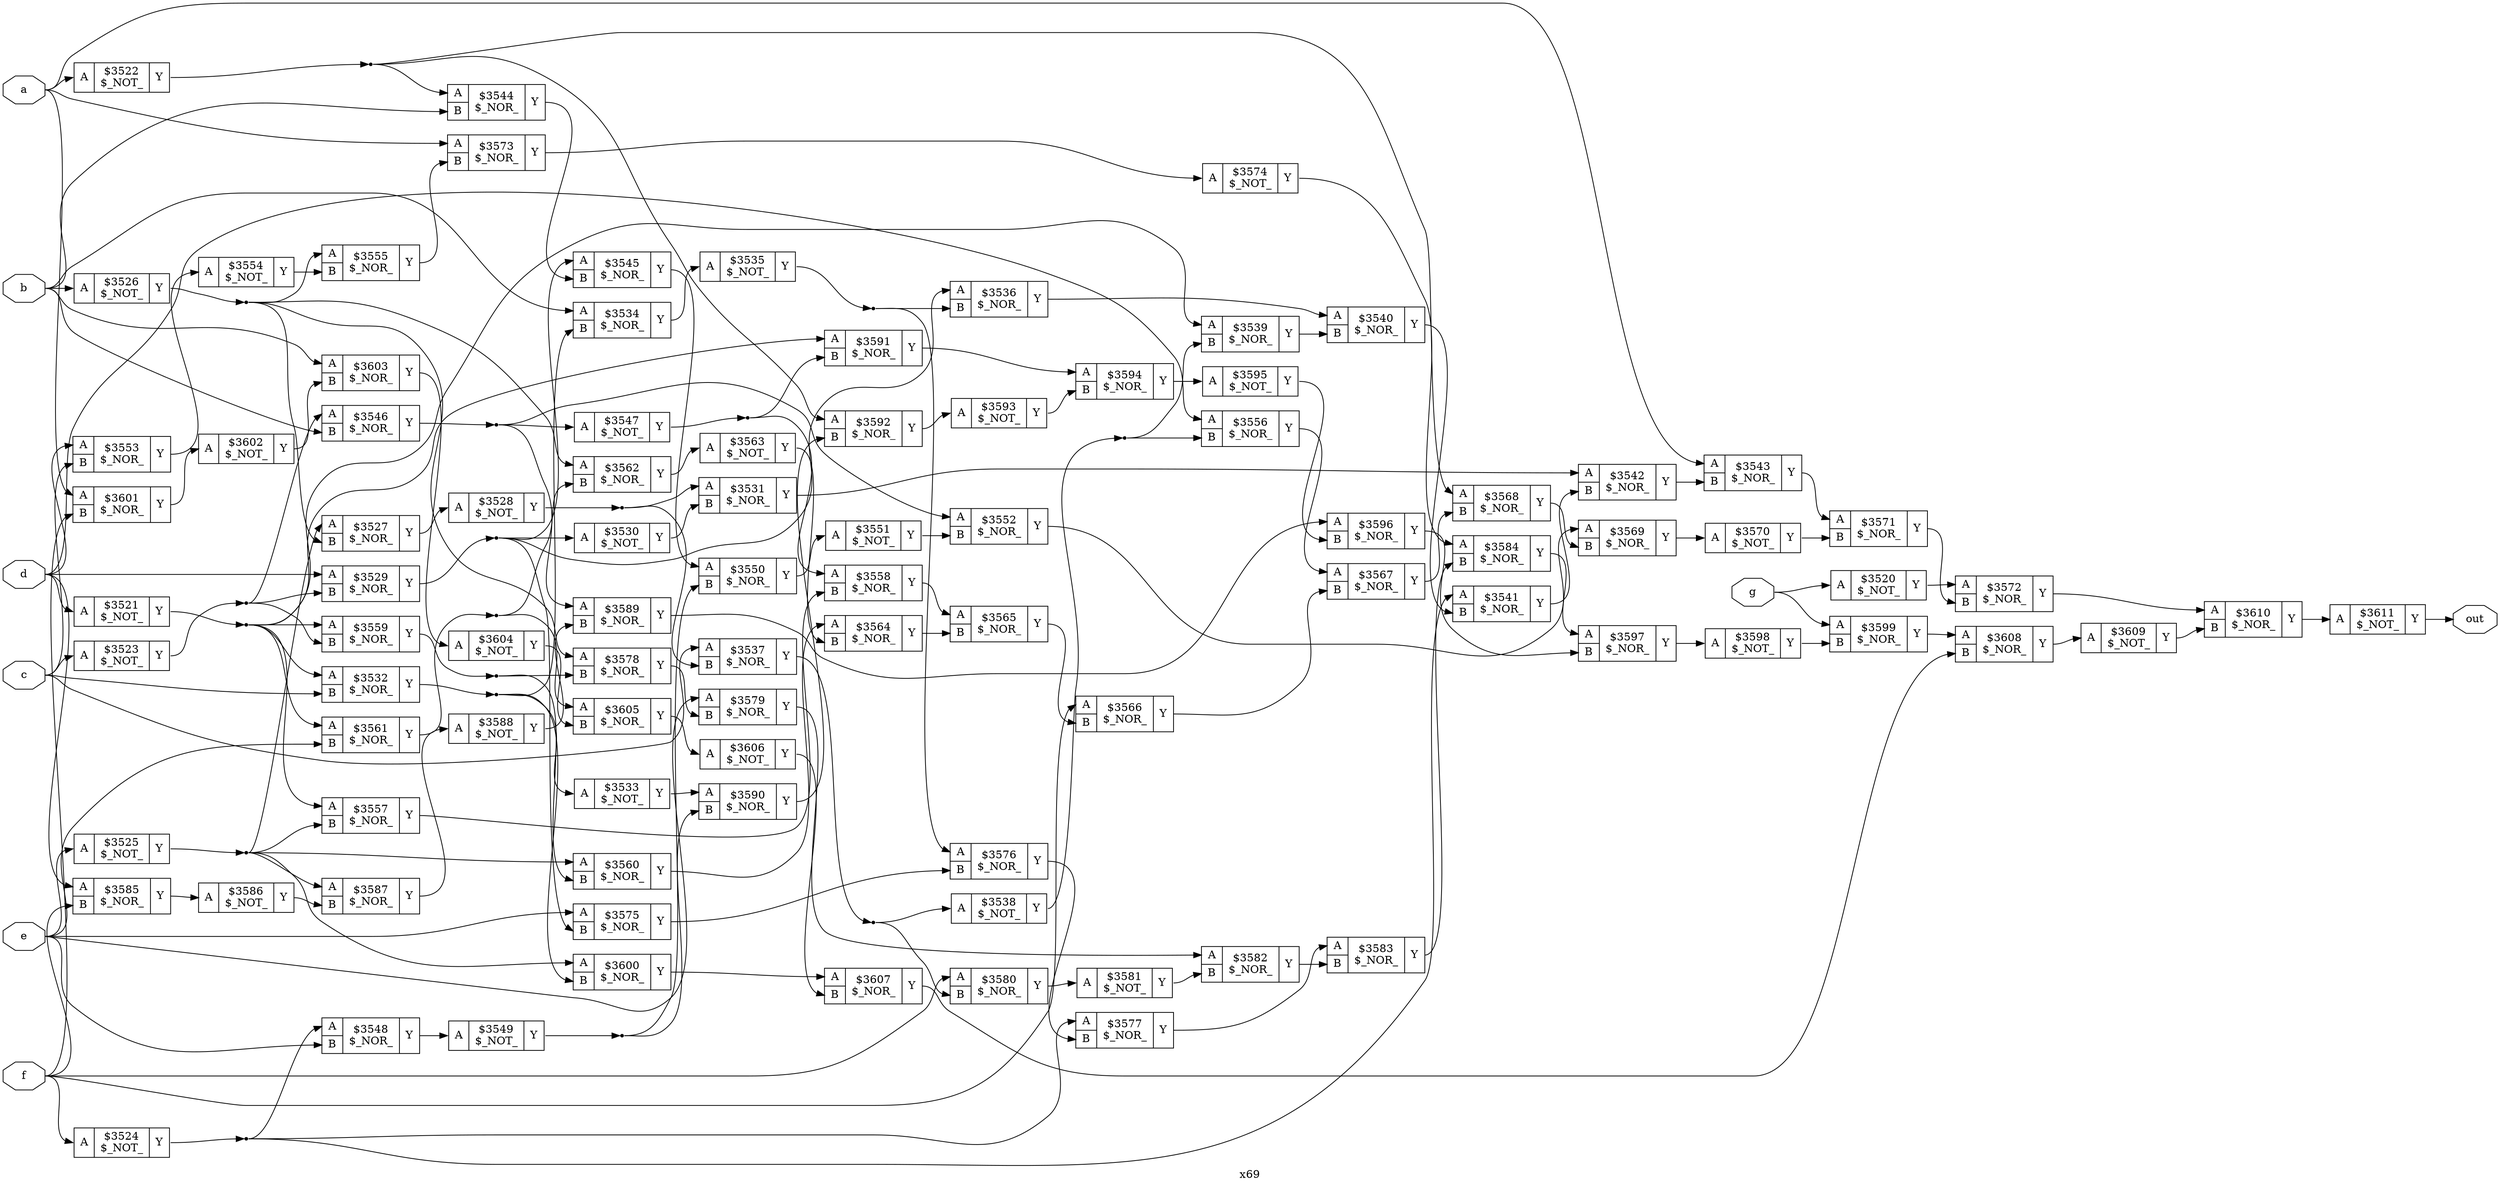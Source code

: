 digraph "x69" {
label="x69";
rankdir="LR";
remincross=true;
n92 [ shape=octagon, label="a", color="black", fontcolor="black" ];
n93 [ shape=octagon, label="b", color="black", fontcolor="black" ];
n94 [ shape=octagon, label="c", color="black", fontcolor="black" ];
n95 [ shape=octagon, label="d", color="black", fontcolor="black" ];
n96 [ shape=octagon, label="e", color="black", fontcolor="black" ];
n97 [ shape=octagon, label="f", color="black", fontcolor="black" ];
n98 [ shape=octagon, label="g", color="black", fontcolor="black" ];
n99 [ shape=octagon, label="out", color="black", fontcolor="black" ];
c102 [ shape=record, label="{{<p100> A}|$3520\n$_NOT_|{<p101> Y}}" ];
c103 [ shape=record, label="{{<p100> A}|$3521\n$_NOT_|{<p101> Y}}" ];
c104 [ shape=record, label="{{<p100> A}|$3522\n$_NOT_|{<p101> Y}}" ];
c105 [ shape=record, label="{{<p100> A}|$3523\n$_NOT_|{<p101> Y}}" ];
c106 [ shape=record, label="{{<p100> A}|$3524\n$_NOT_|{<p101> Y}}" ];
c107 [ shape=record, label="{{<p100> A}|$3525\n$_NOT_|{<p101> Y}}" ];
c108 [ shape=record, label="{{<p100> A}|$3526\n$_NOT_|{<p101> Y}}" ];
c110 [ shape=record, label="{{<p100> A|<p109> B}|$3527\n$_NOR_|{<p101> Y}}" ];
c111 [ shape=record, label="{{<p100> A}|$3528\n$_NOT_|{<p101> Y}}" ];
c112 [ shape=record, label="{{<p100> A|<p109> B}|$3529\n$_NOR_|{<p101> Y}}" ];
c113 [ shape=record, label="{{<p100> A}|$3530\n$_NOT_|{<p101> Y}}" ];
c114 [ shape=record, label="{{<p100> A|<p109> B}|$3531\n$_NOR_|{<p101> Y}}" ];
c115 [ shape=record, label="{{<p100> A|<p109> B}|$3532\n$_NOR_|{<p101> Y}}" ];
c116 [ shape=record, label="{{<p100> A}|$3533\n$_NOT_|{<p101> Y}}" ];
c117 [ shape=record, label="{{<p100> A|<p109> B}|$3534\n$_NOR_|{<p101> Y}}" ];
c118 [ shape=record, label="{{<p100> A}|$3535\n$_NOT_|{<p101> Y}}" ];
c119 [ shape=record, label="{{<p100> A|<p109> B}|$3536\n$_NOR_|{<p101> Y}}" ];
c120 [ shape=record, label="{{<p100> A|<p109> B}|$3537\n$_NOR_|{<p101> Y}}" ];
c121 [ shape=record, label="{{<p100> A}|$3538\n$_NOT_|{<p101> Y}}" ];
c122 [ shape=record, label="{{<p100> A|<p109> B}|$3539\n$_NOR_|{<p101> Y}}" ];
c123 [ shape=record, label="{{<p100> A|<p109> B}|$3540\n$_NOR_|{<p101> Y}}" ];
c124 [ shape=record, label="{{<p100> A|<p109> B}|$3541\n$_NOR_|{<p101> Y}}" ];
c125 [ shape=record, label="{{<p100> A|<p109> B}|$3542\n$_NOR_|{<p101> Y}}" ];
c126 [ shape=record, label="{{<p100> A|<p109> B}|$3543\n$_NOR_|{<p101> Y}}" ];
c127 [ shape=record, label="{{<p100> A|<p109> B}|$3544\n$_NOR_|{<p101> Y}}" ];
c128 [ shape=record, label="{{<p100> A|<p109> B}|$3545\n$_NOR_|{<p101> Y}}" ];
c129 [ shape=record, label="{{<p100> A|<p109> B}|$3546\n$_NOR_|{<p101> Y}}" ];
c130 [ shape=record, label="{{<p100> A}|$3547\n$_NOT_|{<p101> Y}}" ];
c131 [ shape=record, label="{{<p100> A|<p109> B}|$3548\n$_NOR_|{<p101> Y}}" ];
c132 [ shape=record, label="{{<p100> A}|$3549\n$_NOT_|{<p101> Y}}" ];
c133 [ shape=record, label="{{<p100> A|<p109> B}|$3550\n$_NOR_|{<p101> Y}}" ];
c134 [ shape=record, label="{{<p100> A}|$3551\n$_NOT_|{<p101> Y}}" ];
c135 [ shape=record, label="{{<p100> A|<p109> B}|$3552\n$_NOR_|{<p101> Y}}" ];
c136 [ shape=record, label="{{<p100> A|<p109> B}|$3553\n$_NOR_|{<p101> Y}}" ];
c137 [ shape=record, label="{{<p100> A}|$3554\n$_NOT_|{<p101> Y}}" ];
c138 [ shape=record, label="{{<p100> A|<p109> B}|$3555\n$_NOR_|{<p101> Y}}" ];
c139 [ shape=record, label="{{<p100> A|<p109> B}|$3556\n$_NOR_|{<p101> Y}}" ];
c140 [ shape=record, label="{{<p100> A|<p109> B}|$3557\n$_NOR_|{<p101> Y}}" ];
c141 [ shape=record, label="{{<p100> A|<p109> B}|$3558\n$_NOR_|{<p101> Y}}" ];
c142 [ shape=record, label="{{<p100> A|<p109> B}|$3559\n$_NOR_|{<p101> Y}}" ];
c143 [ shape=record, label="{{<p100> A|<p109> B}|$3560\n$_NOR_|{<p101> Y}}" ];
c144 [ shape=record, label="{{<p100> A|<p109> B}|$3561\n$_NOR_|{<p101> Y}}" ];
c145 [ shape=record, label="{{<p100> A|<p109> B}|$3562\n$_NOR_|{<p101> Y}}" ];
c146 [ shape=record, label="{{<p100> A}|$3563\n$_NOT_|{<p101> Y}}" ];
c147 [ shape=record, label="{{<p100> A|<p109> B}|$3564\n$_NOR_|{<p101> Y}}" ];
c148 [ shape=record, label="{{<p100> A|<p109> B}|$3565\n$_NOR_|{<p101> Y}}" ];
c149 [ shape=record, label="{{<p100> A|<p109> B}|$3566\n$_NOR_|{<p101> Y}}" ];
c150 [ shape=record, label="{{<p100> A|<p109> B}|$3567\n$_NOR_|{<p101> Y}}" ];
c151 [ shape=record, label="{{<p100> A|<p109> B}|$3568\n$_NOR_|{<p101> Y}}" ];
c152 [ shape=record, label="{{<p100> A|<p109> B}|$3569\n$_NOR_|{<p101> Y}}" ];
c153 [ shape=record, label="{{<p100> A}|$3570\n$_NOT_|{<p101> Y}}" ];
c154 [ shape=record, label="{{<p100> A|<p109> B}|$3571\n$_NOR_|{<p101> Y}}" ];
c155 [ shape=record, label="{{<p100> A|<p109> B}|$3572\n$_NOR_|{<p101> Y}}" ];
c156 [ shape=record, label="{{<p100> A|<p109> B}|$3573\n$_NOR_|{<p101> Y}}" ];
c157 [ shape=record, label="{{<p100> A}|$3574\n$_NOT_|{<p101> Y}}" ];
c158 [ shape=record, label="{{<p100> A|<p109> B}|$3575\n$_NOR_|{<p101> Y}}" ];
c159 [ shape=record, label="{{<p100> A|<p109> B}|$3576\n$_NOR_|{<p101> Y}}" ];
c160 [ shape=record, label="{{<p100> A|<p109> B}|$3577\n$_NOR_|{<p101> Y}}" ];
c161 [ shape=record, label="{{<p100> A|<p109> B}|$3578\n$_NOR_|{<p101> Y}}" ];
c162 [ shape=record, label="{{<p100> A|<p109> B}|$3579\n$_NOR_|{<p101> Y}}" ];
c163 [ shape=record, label="{{<p100> A|<p109> B}|$3580\n$_NOR_|{<p101> Y}}" ];
c164 [ shape=record, label="{{<p100> A}|$3581\n$_NOT_|{<p101> Y}}" ];
c165 [ shape=record, label="{{<p100> A|<p109> B}|$3582\n$_NOR_|{<p101> Y}}" ];
c166 [ shape=record, label="{{<p100> A|<p109> B}|$3583\n$_NOR_|{<p101> Y}}" ];
c167 [ shape=record, label="{{<p100> A|<p109> B}|$3584\n$_NOR_|{<p101> Y}}" ];
c168 [ shape=record, label="{{<p100> A|<p109> B}|$3585\n$_NOR_|{<p101> Y}}" ];
c169 [ shape=record, label="{{<p100> A}|$3586\n$_NOT_|{<p101> Y}}" ];
c170 [ shape=record, label="{{<p100> A|<p109> B}|$3587\n$_NOR_|{<p101> Y}}" ];
c171 [ shape=record, label="{{<p100> A}|$3588\n$_NOT_|{<p101> Y}}" ];
c172 [ shape=record, label="{{<p100> A|<p109> B}|$3589\n$_NOR_|{<p101> Y}}" ];
c173 [ shape=record, label="{{<p100> A|<p109> B}|$3590\n$_NOR_|{<p101> Y}}" ];
c174 [ shape=record, label="{{<p100> A|<p109> B}|$3591\n$_NOR_|{<p101> Y}}" ];
c175 [ shape=record, label="{{<p100> A|<p109> B}|$3592\n$_NOR_|{<p101> Y}}" ];
c176 [ shape=record, label="{{<p100> A}|$3593\n$_NOT_|{<p101> Y}}" ];
c177 [ shape=record, label="{{<p100> A|<p109> B}|$3594\n$_NOR_|{<p101> Y}}" ];
c178 [ shape=record, label="{{<p100> A}|$3595\n$_NOT_|{<p101> Y}}" ];
c179 [ shape=record, label="{{<p100> A|<p109> B}|$3596\n$_NOR_|{<p101> Y}}" ];
c180 [ shape=record, label="{{<p100> A|<p109> B}|$3597\n$_NOR_|{<p101> Y}}" ];
c181 [ shape=record, label="{{<p100> A}|$3598\n$_NOT_|{<p101> Y}}" ];
c182 [ shape=record, label="{{<p100> A|<p109> B}|$3599\n$_NOR_|{<p101> Y}}" ];
c183 [ shape=record, label="{{<p100> A|<p109> B}|$3600\n$_NOR_|{<p101> Y}}" ];
c184 [ shape=record, label="{{<p100> A|<p109> B}|$3601\n$_NOR_|{<p101> Y}}" ];
c185 [ shape=record, label="{{<p100> A}|$3602\n$_NOT_|{<p101> Y}}" ];
c186 [ shape=record, label="{{<p100> A|<p109> B}|$3603\n$_NOR_|{<p101> Y}}" ];
c187 [ shape=record, label="{{<p100> A}|$3604\n$_NOT_|{<p101> Y}}" ];
c188 [ shape=record, label="{{<p100> A|<p109> B}|$3605\n$_NOR_|{<p101> Y}}" ];
c189 [ shape=record, label="{{<p100> A}|$3606\n$_NOT_|{<p101> Y}}" ];
c190 [ shape=record, label="{{<p100> A|<p109> B}|$3607\n$_NOR_|{<p101> Y}}" ];
c191 [ shape=record, label="{{<p100> A|<p109> B}|$3608\n$_NOR_|{<p101> Y}}" ];
c192 [ shape=record, label="{{<p100> A}|$3609\n$_NOT_|{<p101> Y}}" ];
c193 [ shape=record, label="{{<p100> A|<p109> B}|$3610\n$_NOR_|{<p101> Y}}" ];
c194 [ shape=record, label="{{<p100> A}|$3611\n$_NOT_|{<p101> Y}}" ];
n1 [ shape=point ];
c103:p101:e -> n1:w [color="black", label=""];
n1:e -> c115:p100:w [color="black", label=""];
n1:e -> c122:p100:w [color="black", label=""];
n1:e -> c140:p100:w [color="black", label=""];
n1:e -> c142:p100:w [color="black", label=""];
n1:e -> c144:p100:w [color="black", label=""];
n1:e -> c174:p100:w [color="black", label=""];
c113:p101:e -> c114:p109:w [color="black", label=""];
c114:p101:e -> c125:p100:w [color="black", label=""];
n12 [ shape=point ];
c115:p101:e -> n12:w [color="black", label=""];
n12:e -> c116:p100:w [color="black", label=""];
n12:e -> c117:p109:w [color="black", label=""];
n12:e -> c183:p109:w [color="black", label=""];
c116:p101:e -> c173:p100:w [color="black", label=""];
c117:p101:e -> c118:p100:w [color="black", label=""];
n15 [ shape=point ];
c118:p101:e -> n15:w [color="black", label=""];
n15:e -> c119:p109:w [color="black", label=""];
n15:e -> c159:p100:w [color="black", label=""];
c119:p101:e -> c123:p100:w [color="black", label=""];
n17 [ shape=point ];
c120:p101:e -> n17:w [color="black", label=""];
n17:e -> c121:p100:w [color="black", label=""];
n17:e -> c163:p109:w [color="black", label=""];
n18 [ shape=point ];
c121:p101:e -> n18:w [color="black", label=""];
n18:e -> c122:p109:w [color="black", label=""];
n18:e -> c139:p109:w [color="black", label=""];
c122:p101:e -> c123:p109:w [color="black", label=""];
n2 [ shape=point ];
c104:p101:e -> n2:w [color="black", label=""];
n2:e -> c127:p100:w [color="black", label=""];
n2:e -> c151:p100:w [color="black", label=""];
n2:e -> c175:p100:w [color="black", label=""];
c123:p101:e -> c124:p109:w [color="black", label=""];
c124:p101:e -> c125:p109:w [color="black", label=""];
c125:p101:e -> c126:p109:w [color="black", label=""];
c126:p101:e -> c154:p100:w [color="black", label=""];
c127:p101:e -> c128:p109:w [color="black", label=""];
c128:p101:e -> c133:p100:w [color="black", label=""];
n26 [ shape=point ];
c129:p101:e -> n26:w [color="black", label=""];
n26:e -> c130:p100:w [color="black", label=""];
n26:e -> c135:p100:w [color="black", label=""];
n26:e -> c172:p100:w [color="black", label=""];
n27 [ shape=point ];
c130:p101:e -> n27:w [color="black", label=""];
n27:e -> c141:p100:w [color="black", label=""];
n27:e -> c174:p109:w [color="black", label=""];
c131:p101:e -> c132:p100:w [color="black", label=""];
n29 [ shape=point ];
c132:p101:e -> n29:w [color="black", label=""];
n29:e -> c133:p109:w [color="black", label=""];
n29:e -> c173:p109:w [color="black", label=""];
n3 [ shape=point ];
c105:p101:e -> n3:w [color="black", label=""];
n3:e -> c112:p109:w [color="black", label=""];
n3:e -> c129:p100:w [color="black", label=""];
n3:e -> c142:p109:w [color="black", label=""];
c133:p101:e -> c134:p100:w [color="black", label=""];
c134:p101:e -> c135:p109:w [color="black", label=""];
c135:p101:e -> c152:p100:w [color="black", label=""];
c136:p101:e -> c137:p100:w [color="black", label=""];
c137:p101:e -> c138:p109:w [color="black", label=""];
c138:p101:e -> c156:p109:w [color="black", label=""];
c139:p101:e -> c150:p100:w [color="black", label=""];
c140:p101:e -> c141:p109:w [color="black", label=""];
c141:p101:e -> c148:p100:w [color="black", label=""];
n39 [ shape=point ];
c142:p101:e -> n39:w [color="black", label=""];
n39:e -> c143:p109:w [color="black", label=""];
n39:e -> c161:p109:w [color="black", label=""];
n4 [ shape=point ];
c106:p101:e -> n4:w [color="black", label=""];
n4:e -> c124:p100:w [color="black", label=""];
n4:e -> c131:p100:w [color="black", label=""];
n4:e -> c160:p100:w [color="black", label=""];
c143:p101:e -> c147:p100:w [color="black", label=""];
n41 [ shape=point ];
c144:p101:e -> n41:w [color="black", label=""];
n41:e -> c145:p109:w [color="black", label=""];
n41:e -> c188:p100:w [color="black", label=""];
c145:p101:e -> c146:p100:w [color="black", label=""];
c146:p101:e -> c147:p109:w [color="black", label=""];
c147:p101:e -> c148:p109:w [color="black", label=""];
c148:p101:e -> c149:p109:w [color="black", label=""];
c149:p101:e -> c150:p109:w [color="black", label=""];
c150:p101:e -> c151:p109:w [color="black", label=""];
c151:p101:e -> c152:p109:w [color="black", label=""];
c152:p101:e -> c153:p100:w [color="black", label=""];
n5 [ shape=point ];
c107:p101:e -> n5:w [color="black", label=""];
n5:e -> c110:p100:w [color="black", label=""];
n5:e -> c140:p109:w [color="black", label=""];
n5:e -> c143:p100:w [color="black", label=""];
n5:e -> c170:p100:w [color="black", label=""];
n5:e -> c183:p100:w [color="black", label=""];
c153:p101:e -> c154:p109:w [color="black", label=""];
c154:p101:e -> c155:p109:w [color="black", label=""];
c155:p101:e -> c193:p100:w [color="black", label=""];
c156:p101:e -> c157:p100:w [color="black", label=""];
c157:p101:e -> c167:p100:w [color="black", label=""];
c158:p101:e -> c159:p109:w [color="black", label=""];
c159:p101:e -> c160:p109:w [color="black", label=""];
c160:p101:e -> c166:p100:w [color="black", label=""];
c161:p101:e -> c162:p109:w [color="black", label=""];
c162:p101:e -> c165:p100:w [color="black", label=""];
n6 [ shape=point ];
c108:p101:e -> n6:w [color="black", label=""];
n6:e -> c110:p109:w [color="black", label=""];
n6:e -> c138:p100:w [color="black", label=""];
n6:e -> c145:p100:w [color="black", label=""];
n6:e -> c161:p100:w [color="black", label=""];
c163:p101:e -> c164:p100:w [color="black", label=""];
c164:p101:e -> c165:p109:w [color="black", label=""];
c165:p101:e -> c166:p109:w [color="black", label=""];
c166:p101:e -> c167:p109:w [color="black", label=""];
c167:p101:e -> c180:p100:w [color="black", label=""];
c168:p101:e -> c169:p100:w [color="black", label=""];
c169:p101:e -> c170:p109:w [color="black", label=""];
c170:p101:e -> c171:p100:w [color="black", label=""];
c171:p101:e -> c172:p109:w [color="black", label=""];
c172:p101:e -> c179:p100:w [color="black", label=""];
c110:p101:e -> c111:p100:w [color="black", label=""];
c173:p101:e -> c175:p109:w [color="black", label=""];
c174:p101:e -> c177:p100:w [color="black", label=""];
c175:p101:e -> c176:p100:w [color="black", label=""];
c176:p101:e -> c177:p109:w [color="black", label=""];
c177:p101:e -> c178:p100:w [color="black", label=""];
c178:p101:e -> c179:p109:w [color="black", label=""];
c179:p101:e -> c180:p109:w [color="black", label=""];
c180:p101:e -> c181:p100:w [color="black", label=""];
c181:p101:e -> c182:p109:w [color="black", label=""];
c182:p101:e -> c191:p100:w [color="black", label=""];
n8 [ shape=point ];
c111:p101:e -> n8:w [color="black", label=""];
n8:e -> c114:p100:w [color="black", label=""];
n8:e -> c120:p109:w [color="black", label=""];
c183:p101:e -> c190:p100:w [color="black", label=""];
c184:p101:e -> c185:p100:w [color="black", label=""];
c185:p101:e -> c186:p109:w [color="black", label=""];
c186:p101:e -> c187:p100:w [color="black", label=""];
c187:p101:e -> c188:p109:w [color="black", label=""];
c188:p101:e -> c189:p100:w [color="black", label=""];
c189:p101:e -> c190:p109:w [color="black", label=""];
c190:p101:e -> c191:p109:w [color="black", label=""];
c191:p101:e -> c192:p100:w [color="black", label=""];
c192:p101:e -> c193:p109:w [color="black", label=""];
n9 [ shape=point ];
c112:p101:e -> n9:w [color="black", label=""];
n9:e -> c113:p100:w [color="black", label=""];
n9:e -> c119:p100:w [color="black", label=""];
n9:e -> c128:p100:w [color="black", label=""];
n9:e -> c158:p109:w [color="black", label=""];
c193:p101:e -> c194:p100:w [color="black", label=""];
c102:p101:e -> c155:p100:w [color="black", label=""];
n92:e -> c104:p100:w [color="black", label=""];
n92:e -> c126:p100:w [color="black", label=""];
n92:e -> c156:p100:w [color="black", label=""];
n92:e -> c184:p100:w [color="black", label=""];
n93:e -> c108:p100:w [color="black", label=""];
n93:e -> c117:p100:w [color="black", label=""];
n93:e -> c127:p109:w [color="black", label=""];
n93:e -> c129:p109:w [color="black", label=""];
n93:e -> c186:p100:w [color="black", label=""];
n94:e -> c105:p100:w [color="black", label=""];
n94:e -> c115:p109:w [color="black", label=""];
n94:e -> c120:p100:w [color="black", label=""];
n94:e -> c136:p109:w [color="black", label=""];
n95:e -> c103:p100:w [color="black", label=""];
n95:e -> c112:p100:w [color="black", label=""];
n95:e -> c136:p100:w [color="black", label=""];
n95:e -> c139:p100:w [color="black", label=""];
n95:e -> c168:p100:w [color="black", label=""];
n96:e -> c107:p100:w [color="black", label=""];
n96:e -> c131:p109:w [color="black", label=""];
n96:e -> c144:p109:w [color="black", label=""];
n96:e -> c158:p100:w [color="black", label=""];
n96:e -> c162:p100:w [color="black", label=""];
n97:e -> c106:p100:w [color="black", label=""];
n97:e -> c149:p100:w [color="black", label=""];
n97:e -> c163:p100:w [color="black", label=""];
n97:e -> c168:p109:w [color="black", label=""];
n97:e -> c184:p109:w [color="black", label=""];
n98:e -> c102:p100:w [color="black", label=""];
n98:e -> c182:p100:w [color="black", label=""];
c194:p101:e -> n99:w [color="black", label=""];
}
